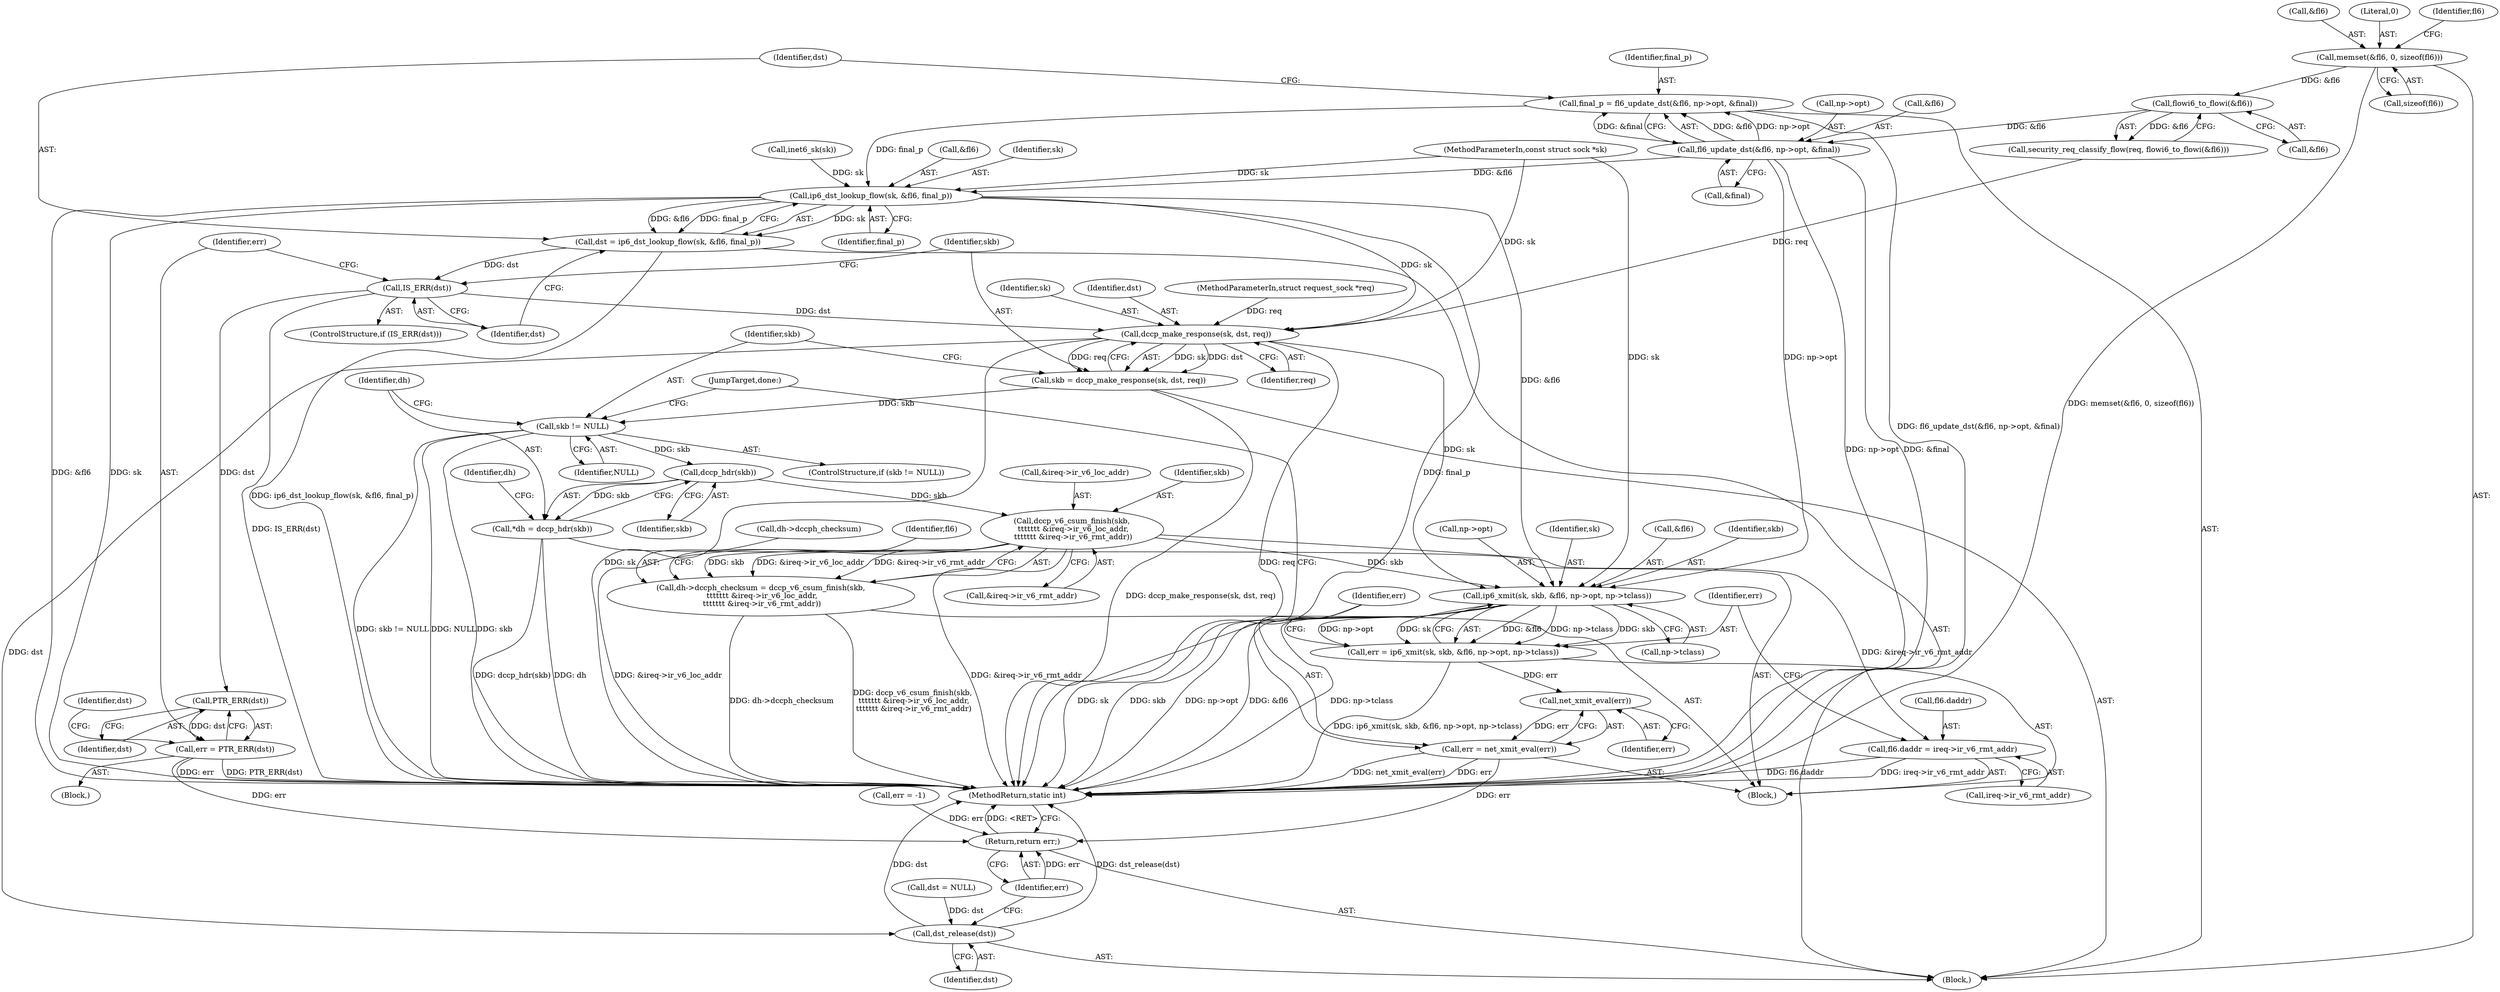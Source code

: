 digraph "1_linux_45f6fad84cc305103b28d73482b344d7f5b76f39_1@API" {
"1000181" [label="(Call,final_p = fl6_update_dst(&fl6, np->opt, &final))"];
"1000183" [label="(Call,fl6_update_dst(&fl6, np->opt, &final))"];
"1000178" [label="(Call,flowi6_to_flowi(&fl6))"];
"1000124" [label="(Call,memset(&fl6, 0, sizeof(fl6)))"];
"1000193" [label="(Call,ip6_dst_lookup_flow(sk, &fl6, final_p))"];
"1000191" [label="(Call,dst = ip6_dst_lookup_flow(sk, &fl6, final_p))"];
"1000199" [label="(Call,IS_ERR(dst))"];
"1000204" [label="(Call,PTR_ERR(dst))"];
"1000202" [label="(Call,err = PTR_ERR(dst))"];
"1000267" [label="(Return,return err;)"];
"1000212" [label="(Call,dccp_make_response(sk, dst, req))"];
"1000210" [label="(Call,skb = dccp_make_response(sk, dst, req))"];
"1000217" [label="(Call,skb != NULL)"];
"1000224" [label="(Call,dccp_hdr(skb))"];
"1000222" [label="(Call,*dh = dccp_hdr(skb))"];
"1000230" [label="(Call,dccp_v6_csum_finish(skb,\n \t\t\t\t\t\t\t &ireq->ir_v6_loc_addr,\n \t\t\t\t\t\t\t &ireq->ir_v6_rmt_addr))"];
"1000226" [label="(Call,dh->dccph_checksum = dccp_v6_csum_finish(skb,\n \t\t\t\t\t\t\t &ireq->ir_v6_loc_addr,\n \t\t\t\t\t\t\t &ireq->ir_v6_rmt_addr))"];
"1000240" [label="(Call,fl6.daddr = ireq->ir_v6_rmt_addr)"];
"1000249" [label="(Call,ip6_xmit(sk, skb, &fl6, np->opt, np->tclass))"];
"1000247" [label="(Call,err = ip6_xmit(sk, skb, &fl6, np->opt, np->tclass))"];
"1000262" [label="(Call,net_xmit_eval(err))"];
"1000260" [label="(Call,err = net_xmit_eval(err))"];
"1000265" [label="(Call,dst_release(dst))"];
"1000182" [label="(Identifier,final_p)"];
"1000197" [label="(Identifier,final_p)"];
"1000242" [label="(Identifier,fl6)"];
"1000198" [label="(ControlStructure,if (IS_ERR(dst)))"];
"1000250" [label="(Identifier,sk)"];
"1000224" [label="(Call,dccp_hdr(skb))"];
"1000128" [label="(Call,sizeof(fl6))"];
"1000220" [label="(Block,)"];
"1000247" [label="(Call,err = ip6_xmit(sk, skb, &fl6, np->opt, np->tclass))"];
"1000267" [label="(Return,return err;)"];
"1000191" [label="(Call,dst = ip6_dst_lookup_flow(sk, &fl6, final_p))"];
"1000186" [label="(Call,np->opt)"];
"1000232" [label="(Call,&ireq->ir_v6_loc_addr)"];
"1000257" [label="(Call,np->tclass)"];
"1000212" [label="(Call,dccp_make_response(sk, dst, req))"];
"1000194" [label="(Identifier,sk)"];
"1000223" [label="(Identifier,dh)"];
"1000252" [label="(Call,&fl6)"];
"1000215" [label="(Identifier,req)"];
"1000249" [label="(Call,ip6_xmit(sk, skb, &fl6, np->opt, np->tclass))"];
"1000222" [label="(Call,*dh = dccp_hdr(skb))"];
"1000205" [label="(Identifier,dst)"];
"1000225" [label="(Identifier,skb)"];
"1000206" [label="(Call,dst = NULL)"];
"1000248" [label="(Identifier,err)"];
"1000204" [label="(Call,PTR_ERR(dst))"];
"1000213" [label="(Identifier,sk)"];
"1000210" [label="(Call,skb = dccp_make_response(sk, dst, req))"];
"1000189" [label="(Call,&final)"];
"1000251" [label="(Identifier,skb)"];
"1000184" [label="(Call,&fl6)"];
"1000219" [label="(Identifier,NULL)"];
"1000101" [label="(MethodParameterIn,const struct sock *sk)"];
"1000119" [label="(Call,err = -1)"];
"1000214" [label="(Identifier,dst)"];
"1000216" [label="(ControlStructure,if (skb != NULL))"];
"1000203" [label="(Identifier,err)"];
"1000200" [label="(Identifier,dst)"];
"1000264" [label="(JumpTarget,done:)"];
"1000230" [label="(Call,dccp_v6_csum_finish(skb,\n \t\t\t\t\t\t\t &ireq->ir_v6_loc_addr,\n \t\t\t\t\t\t\t &ireq->ir_v6_rmt_addr))"];
"1000211" [label="(Identifier,skb)"];
"1000183" [label="(Call,fl6_update_dst(&fl6, np->opt, &final))"];
"1000124" [label="(Call,memset(&fl6, 0, sizeof(fl6)))"];
"1000178" [label="(Call,flowi6_to_flowi(&fl6))"];
"1000217" [label="(Call,skb != NULL)"];
"1000240" [label="(Call,fl6.daddr = ireq->ir_v6_rmt_addr)"];
"1000266" [label="(Identifier,dst)"];
"1000207" [label="(Identifier,dst)"];
"1000125" [label="(Call,&fl6)"];
"1000127" [label="(Literal,0)"];
"1000265" [label="(Call,dst_release(dst))"];
"1000112" [label="(Call,inet6_sk(sk))"];
"1000103" [label="(Block,)"];
"1000102" [label="(MethodParameterIn,struct request_sock *req)"];
"1000228" [label="(Identifier,dh)"];
"1000202" [label="(Call,err = PTR_ERR(dst))"];
"1000269" [label="(MethodReturn,static int)"];
"1000244" [label="(Call,ireq->ir_v6_rmt_addr)"];
"1000241" [label="(Call,fl6.daddr)"];
"1000195" [label="(Call,&fl6)"];
"1000201" [label="(Block,)"];
"1000268" [label="(Identifier,err)"];
"1000179" [label="(Call,&fl6)"];
"1000226" [label="(Call,dh->dccph_checksum = dccp_v6_csum_finish(skb,\n \t\t\t\t\t\t\t &ireq->ir_v6_loc_addr,\n \t\t\t\t\t\t\t &ireq->ir_v6_rmt_addr))"];
"1000176" [label="(Call,security_req_classify_flow(req, flowi6_to_flowi(&fl6)))"];
"1000263" [label="(Identifier,err)"];
"1000192" [label="(Identifier,dst)"];
"1000132" [label="(Identifier,fl6)"];
"1000260" [label="(Call,err = net_xmit_eval(err))"];
"1000231" [label="(Identifier,skb)"];
"1000261" [label="(Identifier,err)"];
"1000218" [label="(Identifier,skb)"];
"1000199" [label="(Call,IS_ERR(dst))"];
"1000193" [label="(Call,ip6_dst_lookup_flow(sk, &fl6, final_p))"];
"1000236" [label="(Call,&ireq->ir_v6_rmt_addr)"];
"1000262" [label="(Call,net_xmit_eval(err))"];
"1000181" [label="(Call,final_p = fl6_update_dst(&fl6, np->opt, &final))"];
"1000227" [label="(Call,dh->dccph_checksum)"];
"1000254" [label="(Call,np->opt)"];
"1000181" -> "1000103"  [label="AST: "];
"1000181" -> "1000183"  [label="CFG: "];
"1000182" -> "1000181"  [label="AST: "];
"1000183" -> "1000181"  [label="AST: "];
"1000192" -> "1000181"  [label="CFG: "];
"1000181" -> "1000269"  [label="DDG: fl6_update_dst(&fl6, np->opt, &final)"];
"1000183" -> "1000181"  [label="DDG: &fl6"];
"1000183" -> "1000181"  [label="DDG: np->opt"];
"1000183" -> "1000181"  [label="DDG: &final"];
"1000181" -> "1000193"  [label="DDG: final_p"];
"1000183" -> "1000189"  [label="CFG: "];
"1000184" -> "1000183"  [label="AST: "];
"1000186" -> "1000183"  [label="AST: "];
"1000189" -> "1000183"  [label="AST: "];
"1000183" -> "1000269"  [label="DDG: np->opt"];
"1000183" -> "1000269"  [label="DDG: &final"];
"1000178" -> "1000183"  [label="DDG: &fl6"];
"1000183" -> "1000193"  [label="DDG: &fl6"];
"1000183" -> "1000249"  [label="DDG: np->opt"];
"1000178" -> "1000176"  [label="AST: "];
"1000178" -> "1000179"  [label="CFG: "];
"1000179" -> "1000178"  [label="AST: "];
"1000176" -> "1000178"  [label="CFG: "];
"1000178" -> "1000176"  [label="DDG: &fl6"];
"1000124" -> "1000178"  [label="DDG: &fl6"];
"1000124" -> "1000103"  [label="AST: "];
"1000124" -> "1000128"  [label="CFG: "];
"1000125" -> "1000124"  [label="AST: "];
"1000127" -> "1000124"  [label="AST: "];
"1000128" -> "1000124"  [label="AST: "];
"1000132" -> "1000124"  [label="CFG: "];
"1000124" -> "1000269"  [label="DDG: memset(&fl6, 0, sizeof(fl6))"];
"1000193" -> "1000191"  [label="AST: "];
"1000193" -> "1000197"  [label="CFG: "];
"1000194" -> "1000193"  [label="AST: "];
"1000195" -> "1000193"  [label="AST: "];
"1000197" -> "1000193"  [label="AST: "];
"1000191" -> "1000193"  [label="CFG: "];
"1000193" -> "1000269"  [label="DDG: sk"];
"1000193" -> "1000269"  [label="DDG: &fl6"];
"1000193" -> "1000269"  [label="DDG: final_p"];
"1000193" -> "1000191"  [label="DDG: sk"];
"1000193" -> "1000191"  [label="DDG: &fl6"];
"1000193" -> "1000191"  [label="DDG: final_p"];
"1000112" -> "1000193"  [label="DDG: sk"];
"1000101" -> "1000193"  [label="DDG: sk"];
"1000193" -> "1000212"  [label="DDG: sk"];
"1000193" -> "1000249"  [label="DDG: &fl6"];
"1000191" -> "1000103"  [label="AST: "];
"1000192" -> "1000191"  [label="AST: "];
"1000200" -> "1000191"  [label="CFG: "];
"1000191" -> "1000269"  [label="DDG: ip6_dst_lookup_flow(sk, &fl6, final_p)"];
"1000191" -> "1000199"  [label="DDG: dst"];
"1000199" -> "1000198"  [label="AST: "];
"1000199" -> "1000200"  [label="CFG: "];
"1000200" -> "1000199"  [label="AST: "];
"1000203" -> "1000199"  [label="CFG: "];
"1000211" -> "1000199"  [label="CFG: "];
"1000199" -> "1000269"  [label="DDG: IS_ERR(dst)"];
"1000199" -> "1000204"  [label="DDG: dst"];
"1000199" -> "1000212"  [label="DDG: dst"];
"1000204" -> "1000202"  [label="AST: "];
"1000204" -> "1000205"  [label="CFG: "];
"1000205" -> "1000204"  [label="AST: "];
"1000202" -> "1000204"  [label="CFG: "];
"1000204" -> "1000202"  [label="DDG: dst"];
"1000202" -> "1000201"  [label="AST: "];
"1000203" -> "1000202"  [label="AST: "];
"1000207" -> "1000202"  [label="CFG: "];
"1000202" -> "1000269"  [label="DDG: err"];
"1000202" -> "1000269"  [label="DDG: PTR_ERR(dst)"];
"1000202" -> "1000267"  [label="DDG: err"];
"1000267" -> "1000103"  [label="AST: "];
"1000267" -> "1000268"  [label="CFG: "];
"1000268" -> "1000267"  [label="AST: "];
"1000269" -> "1000267"  [label="CFG: "];
"1000267" -> "1000269"  [label="DDG: <RET>"];
"1000268" -> "1000267"  [label="DDG: err"];
"1000119" -> "1000267"  [label="DDG: err"];
"1000260" -> "1000267"  [label="DDG: err"];
"1000212" -> "1000210"  [label="AST: "];
"1000212" -> "1000215"  [label="CFG: "];
"1000213" -> "1000212"  [label="AST: "];
"1000214" -> "1000212"  [label="AST: "];
"1000215" -> "1000212"  [label="AST: "];
"1000210" -> "1000212"  [label="CFG: "];
"1000212" -> "1000269"  [label="DDG: sk"];
"1000212" -> "1000269"  [label="DDG: req"];
"1000212" -> "1000210"  [label="DDG: sk"];
"1000212" -> "1000210"  [label="DDG: dst"];
"1000212" -> "1000210"  [label="DDG: req"];
"1000101" -> "1000212"  [label="DDG: sk"];
"1000176" -> "1000212"  [label="DDG: req"];
"1000102" -> "1000212"  [label="DDG: req"];
"1000212" -> "1000249"  [label="DDG: sk"];
"1000212" -> "1000265"  [label="DDG: dst"];
"1000210" -> "1000103"  [label="AST: "];
"1000211" -> "1000210"  [label="AST: "];
"1000218" -> "1000210"  [label="CFG: "];
"1000210" -> "1000269"  [label="DDG: dccp_make_response(sk, dst, req)"];
"1000210" -> "1000217"  [label="DDG: skb"];
"1000217" -> "1000216"  [label="AST: "];
"1000217" -> "1000219"  [label="CFG: "];
"1000218" -> "1000217"  [label="AST: "];
"1000219" -> "1000217"  [label="AST: "];
"1000223" -> "1000217"  [label="CFG: "];
"1000264" -> "1000217"  [label="CFG: "];
"1000217" -> "1000269"  [label="DDG: NULL"];
"1000217" -> "1000269"  [label="DDG: skb != NULL"];
"1000217" -> "1000269"  [label="DDG: skb"];
"1000217" -> "1000224"  [label="DDG: skb"];
"1000224" -> "1000222"  [label="AST: "];
"1000224" -> "1000225"  [label="CFG: "];
"1000225" -> "1000224"  [label="AST: "];
"1000222" -> "1000224"  [label="CFG: "];
"1000224" -> "1000222"  [label="DDG: skb"];
"1000224" -> "1000230"  [label="DDG: skb"];
"1000222" -> "1000220"  [label="AST: "];
"1000223" -> "1000222"  [label="AST: "];
"1000228" -> "1000222"  [label="CFG: "];
"1000222" -> "1000269"  [label="DDG: dh"];
"1000222" -> "1000269"  [label="DDG: dccp_hdr(skb)"];
"1000230" -> "1000226"  [label="AST: "];
"1000230" -> "1000236"  [label="CFG: "];
"1000231" -> "1000230"  [label="AST: "];
"1000232" -> "1000230"  [label="AST: "];
"1000236" -> "1000230"  [label="AST: "];
"1000226" -> "1000230"  [label="CFG: "];
"1000230" -> "1000269"  [label="DDG: &ireq->ir_v6_rmt_addr"];
"1000230" -> "1000269"  [label="DDG: &ireq->ir_v6_loc_addr"];
"1000230" -> "1000226"  [label="DDG: skb"];
"1000230" -> "1000226"  [label="DDG: &ireq->ir_v6_loc_addr"];
"1000230" -> "1000226"  [label="DDG: &ireq->ir_v6_rmt_addr"];
"1000230" -> "1000240"  [label="DDG: &ireq->ir_v6_rmt_addr"];
"1000230" -> "1000249"  [label="DDG: skb"];
"1000226" -> "1000220"  [label="AST: "];
"1000227" -> "1000226"  [label="AST: "];
"1000242" -> "1000226"  [label="CFG: "];
"1000226" -> "1000269"  [label="DDG: dh->dccph_checksum"];
"1000226" -> "1000269"  [label="DDG: dccp_v6_csum_finish(skb,\n \t\t\t\t\t\t\t &ireq->ir_v6_loc_addr,\n \t\t\t\t\t\t\t &ireq->ir_v6_rmt_addr)"];
"1000240" -> "1000220"  [label="AST: "];
"1000240" -> "1000244"  [label="CFG: "];
"1000241" -> "1000240"  [label="AST: "];
"1000244" -> "1000240"  [label="AST: "];
"1000248" -> "1000240"  [label="CFG: "];
"1000240" -> "1000269"  [label="DDG: ireq->ir_v6_rmt_addr"];
"1000240" -> "1000269"  [label="DDG: fl6.daddr"];
"1000249" -> "1000247"  [label="AST: "];
"1000249" -> "1000257"  [label="CFG: "];
"1000250" -> "1000249"  [label="AST: "];
"1000251" -> "1000249"  [label="AST: "];
"1000252" -> "1000249"  [label="AST: "];
"1000254" -> "1000249"  [label="AST: "];
"1000257" -> "1000249"  [label="AST: "];
"1000247" -> "1000249"  [label="CFG: "];
"1000249" -> "1000269"  [label="DDG: skb"];
"1000249" -> "1000269"  [label="DDG: np->opt"];
"1000249" -> "1000269"  [label="DDG: &fl6"];
"1000249" -> "1000269"  [label="DDG: np->tclass"];
"1000249" -> "1000269"  [label="DDG: sk"];
"1000249" -> "1000247"  [label="DDG: &fl6"];
"1000249" -> "1000247"  [label="DDG: np->tclass"];
"1000249" -> "1000247"  [label="DDG: skb"];
"1000249" -> "1000247"  [label="DDG: np->opt"];
"1000249" -> "1000247"  [label="DDG: sk"];
"1000101" -> "1000249"  [label="DDG: sk"];
"1000247" -> "1000220"  [label="AST: "];
"1000248" -> "1000247"  [label="AST: "];
"1000261" -> "1000247"  [label="CFG: "];
"1000247" -> "1000269"  [label="DDG: ip6_xmit(sk, skb, &fl6, np->opt, np->tclass)"];
"1000247" -> "1000262"  [label="DDG: err"];
"1000262" -> "1000260"  [label="AST: "];
"1000262" -> "1000263"  [label="CFG: "];
"1000263" -> "1000262"  [label="AST: "];
"1000260" -> "1000262"  [label="CFG: "];
"1000262" -> "1000260"  [label="DDG: err"];
"1000260" -> "1000220"  [label="AST: "];
"1000261" -> "1000260"  [label="AST: "];
"1000264" -> "1000260"  [label="CFG: "];
"1000260" -> "1000269"  [label="DDG: net_xmit_eval(err)"];
"1000260" -> "1000269"  [label="DDG: err"];
"1000265" -> "1000103"  [label="AST: "];
"1000265" -> "1000266"  [label="CFG: "];
"1000266" -> "1000265"  [label="AST: "];
"1000268" -> "1000265"  [label="CFG: "];
"1000265" -> "1000269"  [label="DDG: dst"];
"1000265" -> "1000269"  [label="DDG: dst_release(dst)"];
"1000206" -> "1000265"  [label="DDG: dst"];
}
